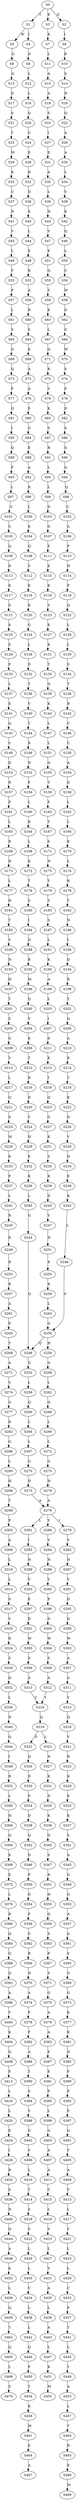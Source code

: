 strict digraph  {
	S0 -> S1 [ label = T ];
	S0 -> S2 [ label = D ];
	S0 -> S3 [ label = E ];
	S1 -> S4 [ label = I ];
	S1 -> S5 [ label = W ];
	S2 -> S6 [ label = I ];
	S3 -> S7 [ label = K ];
	S4 -> S8 [ label = N ];
	S5 -> S9 [ label = G ];
	S6 -> S10 [ label = R ];
	S7 -> S11 [ label = L ];
	S8 -> S12 [ label = L ];
	S9 -> S13 [ label = G ];
	S10 -> S14 [ label = S ];
	S11 -> S15 [ label = A ];
	S12 -> S16 [ label = L ];
	S13 -> S17 [ label = D ];
	S14 -> S18 [ label = N ];
	S15 -> S19 [ label = A ];
	S16 -> S20 [ label = Q ];
	S17 -> S21 [ label = S ];
	S18 -> S22 [ label = Q ];
	S19 -> S23 [ label = S ];
	S20 -> S24 [ label = G ];
	S21 -> S25 [ label = T ];
	S22 -> S26 [ label = A ];
	S23 -> S27 [ label = I ];
	S24 -> S28 [ label = E ];
	S25 -> S29 [ label = M ];
	S26 -> S30 [ label = A ];
	S27 -> S31 [ label = E ];
	S28 -> S32 [ label = R ];
	S29 -> S33 [ label = K ];
	S30 -> S34 [ label = L ];
	S31 -> S35 [ label = A ];
	S32 -> S36 [ label = D ];
	S33 -> S37 [ label = C ];
	S34 -> S38 [ label = V ];
	S35 -> S39 [ label = L ];
	S36 -> S40 [ label = E ];
	S37 -> S41 [ label = N ];
	S38 -> S42 [ label = K ];
	S39 -> S43 [ label = H ];
	S40 -> S44 [ label = L ];
	S41 -> S45 [ label = V ];
	S42 -> S46 [ label = Q ];
	S43 -> S47 [ label = V ];
	S44 -> S48 [ label = E ];
	S45 -> S49 [ label = L ];
	S46 -> S50 [ label = L ];
	S47 -> S51 [ label = E ];
	S48 -> S52 [ label = R ];
	S49 -> S53 [ label = F ];
	S50 -> S54 [ label = C ];
	S51 -> S55 [ label = Q ];
	S52 -> S56 [ label = A ];
	S53 -> S57 [ label = P ];
	S54 -> S58 [ label = W ];
	S55 -> S59 [ label = S ];
	S56 -> S60 [ label = R ];
	S57 -> S61 [ label = L ];
	S58 -> S62 [ label = G ];
	S59 -> S63 [ label = E ];
	S60 -> S64 [ label = S ];
	S61 -> S65 [ label = S ];
	S62 -> S66 [ label = G ];
	S63 -> S67 [ label = L ];
	S64 -> S68 [ label = K ];
	S65 -> S69 [ label = G ];
	S66 -> S70 [ label = W ];
	S67 -> S71 [ label = Q ];
	S68 -> S72 [ label = A ];
	S69 -> S73 [ label = Q ];
	S70 -> S74 [ label = S ];
	S71 -> S75 [ label = R ];
	S72 -> S76 [ label = A ];
	S73 -> S77 [ label = P ];
	S74 -> S78 [ label = P ];
	S75 -> S79 [ label = V ];
	S76 -> S80 [ label = E ];
	S77 -> S81 [ label = Q ];
	S78 -> S82 [ label = D ];
	S79 -> S83 [ label = K ];
	S80 -> S84 [ label = G ];
	S81 -> S85 [ label = I ];
	S82 -> S86 [ label = S ];
	S83 -> S87 [ label = S ];
	S84 -> S88 [ label = E ];
	S85 -> S89 [ label = Q ];
	S86 -> S90 [ label = G ];
	S87 -> S91 [ label = R ];
	S88 -> S92 [ label = A ];
	S89 -> S93 [ label = F ];
	S90 -> S94 [ label = G ];
	S91 -> S95 [ label = L ];
	S92 -> S96 [ label = R ];
	S93 -> S97 [ label = L ];
	S94 -> S98 [ label = Q ];
	S95 -> S99 [ label = L ];
	S96 -> S100 [ label = L ];
	S97 -> S101 [ label = G ];
	S98 -> S102 [ label = C ];
	S99 -> S103 [ label = D ];
	S100 -> S104 [ label = K ];
	S101 -> S105 [ label = S ];
	S102 -> S106 [ label = A ];
	S103 -> S107 [ label = G ];
	S104 -> S108 [ label = Q ];
	S105 -> S109 [ label = Q ];
	S106 -> S110 [ label = P ];
	S107 -> S111 [ label = E ];
	S108 -> S112 [ label = S ];
	S109 -> S113 [ label = R ];
	S110 -> S114 [ label = H ];
	S111 -> S115 [ label = E ];
	S112 -> S116 [ label = E ];
	S113 -> S117 [ label = E ];
	S114 -> S118 [ label = P ];
	S115 -> S119 [ label = K ];
	S116 -> S120 [ label = K ];
	S117 -> S121 [ label = G ];
	S118 -> S122 [ label = Q ];
	S119 -> S123 [ label = V ];
	S120 -> S124 [ label = G ];
	S121 -> S125 [ label = E ];
	S122 -> S126 [ label = L ];
	S123 -> S127 [ label = E ];
	S124 -> S128 [ label = L ];
	S125 -> S129 [ label = E ];
	S126 -> S130 [ label = L ];
	S127 -> S131 [ label = K ];
	S128 -> S132 [ label = D ];
	S129 -> S133 [ label = F ];
	S130 -> S134 [ label = S ];
	S131 -> S135 [ label = T ];
	S132 -> S136 [ label = T ];
	S133 -> S137 [ label = L ];
	S134 -> S138 [ label = T ];
	S135 -> S139 [ label = Q ];
	S136 -> S140 [ label = V ];
	S137 -> S141 [ label = E ];
	S138 -> S142 [ label = R ];
	S139 -> S143 [ label = K ];
	S140 -> S144 [ label = T ];
	S141 -> S145 [ label = Q ];
	S142 -> S146 [ label = C ];
	S143 -> S147 [ label = L ];
	S144 -> S148 [ label = R ];
	S145 -> S149 [ label = C ];
	S146 -> S150 [ label = C ];
	S147 -> S151 [ label = L ];
	S148 -> S152 [ label = N ];
	S149 -> S153 [ label = D ];
	S150 -> S154 [ label = A ];
	S151 -> S155 [ label = Q ];
	S152 -> S156 [ label = F ];
	S153 -> S157 [ label = R ];
	S154 -> S158 [ label = D ];
	S155 -> S159 [ label = T ];
	S156 -> S160 [ label = L ];
	S157 -> S161 [ label = P ];
	S158 -> S162 [ label = L ];
	S159 -> S163 [ label = F ];
	S160 -> S164 [ label = K ];
	S161 -> S165 [ label = L ];
	S162 -> S166 [ label = L ];
	S163 -> S167 [ label = T ];
	S164 -> S168 [ label = L ];
	S165 -> S169 [ label = R ];
	S166 -> S170 [ label = K ];
	S167 -> S171 [ label = S ];
	S168 -> S172 [ label = K ];
	S169 -> S173 [ label = H ];
	S170 -> S174 [ label = L ];
	S171 -> S175 [ label = N ];
	S172 -> S176 [ label = T ];
	S173 -> S177 [ label = L ];
	S174 -> S178 [ label = R ];
	S175 -> S179 [ label = Y ];
	S176 -> S180 [ label = S ];
	S177 -> S181 [ label = H ];
	S178 -> S182 [ label = T ];
	S179 -> S183 [ label = S ];
	S180 -> S184 [ label = I ];
	S181 -> S185 [ label = T ];
	S182 -> S186 [ label = N ];
	S183 -> S187 [ label = S ];
	S184 -> S188 [ label = D ];
	S185 -> S189 [ label = V ];
	S186 -> S190 [ label = I ];
	S187 -> S191 [ label = L ];
	S188 -> S192 [ label = R ];
	S189 -> S193 [ label = N ];
	S190 -> S194 [ label = D ];
	S191 -> S195 [ label = K ];
	S192 -> S196 [ label = M ];
	S193 -> S197 [ label = H ];
	S194 -> S198 [ label = R ];
	S195 -> S199 [ label = A ];
	S196 -> S200 [ label = Q ];
	S197 -> S201 [ label = T ];
	S198 -> S202 [ label = T ];
	S199 -> S203 [ label = L ];
	S200 -> S204 [ label = V ];
	S201 -> S205 [ label = S ];
	S202 -> S206 [ label = Q ];
	S203 -> S207 [ label = I ];
	S204 -> S208 [ label = K ];
	S205 -> S209 [ label = G ];
	S206 -> S210 [ label = A ];
	S207 -> S211 [ label = D ];
	S208 -> S212 [ label = T ];
	S209 -> S213 [ label = V ];
	S210 -> S214 [ label = K ];
	S211 -> S215 [ label = K ];
	S212 -> S216 [ label = R ];
	S213 -> S217 [ label = L ];
	S214 -> S218 [ label = T ];
	S215 -> S219 [ label = I ];
	S216 -> S220 [ label = D ];
	S217 -> S221 [ label = Q ];
	S218 -> S222 [ label = K ];
	S219 -> S223 [ label = Q ];
	S220 -> S224 [ label = V ];
	S221 -> S225 [ label = S ];
	S222 -> S226 [ label = D ];
	S223 -> S227 [ label = G ];
	S224 -> S228 [ label = H ];
	S225 -> S229 [ label = M ];
	S226 -> S230 [ label = V ];
	S227 -> S231 [ label = K ];
	S228 -> S232 [ label = E ];
	S229 -> S233 [ label = K ];
	S230 -> S234 [ label = H ];
	S231 -> S235 [ label = S ];
	S232 -> S236 [ label = K ];
	S233 -> S237 [ label = P ];
	S234 -> S238 [ label = E ];
	S235 -> S239 [ label = K ];
	S236 -> S240 [ label = L ];
	S237 -> S241 [ label = L ];
	S238 -> S242 [ label = K ];
	S239 -> S243 [ label = D ];
	S240 -> S244 [ label = G ];
	S241 -> S245 [ label = R ];
	S242 -> S246 [ label = L ];
	S243 -> S247 [ label = V ];
	S244 -> S248 [ label = Q ];
	S245 -> S249 [ label = K ];
	S246 -> S250 [ label = G ];
	S247 -> S251 [ label = H ];
	S248 -> S252 [ label = G ];
	S249 -> S253 [ label = R ];
	S250 -> S248 [ label = Q ];
	S250 -> S254 [ label = H ];
	S251 -> S255 [ label = E ];
	S252 -> S256 [ label = L ];
	S253 -> S257 [ label = R ];
	S254 -> S258 [ label = G ];
	S255 -> S259 [ label = K ];
	S256 -> S260 [ label = Q ];
	S257 -> S261 [ label = A ];
	S258 -> S262 [ label = L ];
	S259 -> S263 [ label = L ];
	S260 -> S264 [ label = L ];
	S261 -> S265 [ label = P ];
	S262 -> S266 [ label = Q ];
	S263 -> S250 [ label = G ];
	S264 -> S267 [ label = L ];
	S265 -> S268 [ label = T ];
	S266 -> S269 [ label = L ];
	S267 -> S270 [ label = G ];
	S268 -> S271 [ label = A ];
	S269 -> S272 [ label = L ];
	S270 -> S273 [ label = H ];
	S271 -> S274 [ label = V ];
	S272 -> S275 [ label = G ];
	S273 -> S276 [ label = A ];
	S274 -> S277 [ label = G ];
	S275 -> S278 [ label = H ];
	S276 -> S279 [ label = I ];
	S276 -> S280 [ label = V ];
	S276 -> S281 [ label = L ];
	S277 -> S282 [ label = R ];
	S278 -> S276 [ label = A ];
	S279 -> S283 [ label = V ];
	S280 -> S284 [ label = V ];
	S281 -> S285 [ label = I ];
	S282 -> S286 [ label = G ];
	S283 -> S287 [ label = N ];
	S284 -> S288 [ label = N ];
	S285 -> S289 [ label = N ];
	S286 -> S290 [ label = L ];
	S287 -> S291 [ label = V ];
	S288 -> S292 [ label = V ];
	S289 -> S293 [ label = V ];
	S290 -> S294 [ label = H ];
	S291 -> S295 [ label = D ];
	S292 -> S296 [ label = E ];
	S293 -> S297 [ label = E ];
	S294 -> S298 [ label = T ];
	S295 -> S299 [ label = D ];
	S296 -> S300 [ label = D ];
	S297 -> S301 [ label = D ];
	S298 -> S302 [ label = P ];
	S299 -> S303 [ label = W ];
	S300 -> S304 [ label = W ];
	S301 -> S305 [ label = W ];
	S302 -> S306 [ label = A ];
	S303 -> S307 [ label = A ];
	S304 -> S308 [ label = S ];
	S305 -> S309 [ label = S ];
	S306 -> S310 [ label = L ];
	S307 -> S311 [ label = A ];
	S308 -> S312 [ label = A ];
	S309 -> S313 [ label = A ];
	S310 -> S314 [ label = L ];
	S311 -> S315 [ label = Y ];
	S312 -> S316 [ label = Y ];
	S313 -> S316 [ label = Y ];
	S314 -> S317 [ label = G ];
	S315 -> S318 [ label = Q ];
	S316 -> S319 [ label = Q ];
	S317 -> S320 [ label = V ];
	S318 -> S321 [ label = V ];
	S319 -> S322 [ label = D ];
	S319 -> S323 [ label = L ];
	S320 -> S324 [ label = R ];
	S321 -> S325 [ label = R ];
	S322 -> S326 [ label = Q ];
	S323 -> S327 [ label = N ];
	S324 -> S328 [ label = S ];
	S325 -> S329 [ label = K ];
	S326 -> S330 [ label = D ];
	S327 -> S331 [ label = K ];
	S328 -> S332 [ label = Q ];
	S329 -> S333 [ label = E ];
	S330 -> S334 [ label = P ];
	S331 -> S335 [ label = D ];
	S332 -> S336 [ label = L ];
	S333 -> S337 [ label = K ];
	S334 -> S338 [ label = D ];
	S335 -> S339 [ label = K ];
	S336 -> S340 [ label = N ];
	S337 -> S341 [ label = S ];
	S338 -> S342 [ label = Q ];
	S339 -> S343 [ label = G ];
	S340 -> S344 [ label = Q ];
	S341 -> S345 [ label = A ];
	S342 -> S346 [ label = D ];
	S343 -> S347 [ label = S ];
	S344 -> S348 [ label = I ];
	S345 -> S349 [ label = G ];
	S346 -> S350 [ label = P ];
	S347 -> S351 [ label = R ];
	S348 -> S352 [ label = R ];
	S349 -> S353 [ label = G ];
	S350 -> S354 [ label = D ];
	S351 -> S355 [ label = H ];
	S352 -> S356 [ label = L ];
	S353 -> S357 [ label = A ];
	S354 -> S358 [ label = P ];
	S355 -> S359 [ label = Q ];
	S356 -> S360 [ label = H ];
	S357 -> S361 [ label = A ];
	S358 -> S362 [ label = S ];
	S359 -> S363 [ label = S ];
	S360 -> S364 [ label = Q ];
	S361 -> S365 [ label = S ];
	S362 -> S366 [ label = R ];
	S363 -> S367 [ label = P ];
	S364 -> S368 [ label = K ];
	S365 -> S369 [ label = G ];
	S366 -> S370 [ label = H ];
	S367 -> S371 [ label = S ];
	S368 -> S372 [ label = E ];
	S369 -> S373 [ label = G ];
	S370 -> S374 [ label = A ];
	S371 -> S375 [ label = G ];
	S372 -> S376 [ label = L ];
	S373 -> S377 [ label = K ];
	S374 -> S378 [ label = P ];
	S375 -> S379 [ label = A ];
	S376 -> S380 [ label = R ];
	S377 -> S381 [ label = K ];
	S378 -> S382 [ label = F ];
	S379 -> S383 [ label = A ];
	S380 -> S384 [ label = Q ];
	S381 -> S385 [ label = D ];
	S382 -> S386 [ label = A ];
	S383 -> S387 [ label = E ];
	S384 -> S388 [ label = Q ];
	S385 -> S389 [ label = F ];
	S386 -> S390 [ label = T ];
	S387 -> S391 [ label = E ];
	S388 -> S392 [ label = Q ];
	S389 -> S393 [ label = P ];
	S390 -> S394 [ label = S ];
	S391 -> S395 [ label = P ];
	S392 -> S396 [ label = A ];
	S393 -> S397 [ label = F ];
	S394 -> S398 [ label = V ];
	S395 -> S399 [ label = L ];
	S396 -> S400 [ label = V ];
	S397 -> S401 [ label = G ];
	S398 -> S402 [ label = G ];
	S399 -> S403 [ label = G ];
	S400 -> S404 [ label = K ];
	S401 -> S405 [ label = T ];
	S402 -> S406 [ label = V ];
	S403 -> S407 [ label = A ];
	S404 -> S408 [ label = Q ];
	S405 -> S409 [ label = A ];
	S406 -> S410 [ label = L ];
	S407 -> S411 [ label = A ];
	S408 -> S412 [ label = F ];
	S409 -> S413 [ label = V ];
	S410 -> S414 [ label = T ];
	S411 -> S415 [ label = C ];
	S412 -> S416 [ label = L ];
	S413 -> S417 [ label = L ];
	S414 -> S418 [ label = S ];
	S415 -> S419 [ label = L ];
	S416 -> S420 [ label = L ];
	S417 -> S421 [ label = V ];
	S418 -> S422 [ label = S ];
	S419 -> S423 [ label = V ];
	S420 -> S424 [ label = E ];
	S421 -> S425 [ label = L ];
	S422 -> S426 [ label = L ];
	S423 -> S427 [ label = L ];
	S424 -> S428 [ label = I ];
	S425 -> S429 [ label = L ];
	S426 -> S430 [ label = L ];
	S427 -> S431 [ label = V ];
	S428 -> S432 [ label = R ];
	S429 -> S433 [ label = C ];
	S430 -> S434 [ label = V ];
	S431 -> S435 [ label = A ];
	S432 -> S436 [ label = S ];
	S433 -> S437 [ label = F ];
	S434 -> S438 [ label = L ];
	S435 -> S439 [ label = L ];
	S436 -> S440 [ label = N ];
	S437 -> S441 [ label = T ];
	S438 -> S442 [ label = L ];
	S439 -> S443 [ label = A ];
	S440 -> S444 [ label = Q ];
	S441 -> S445 [ label = L ];
	S442 -> S446 [ label = Q ];
	S443 -> S447 [ label = L ];
	S444 -> S448 [ label = A ];
	S445 -> S449 [ label = T ];
	S446 -> S450 [ label = P ];
	S447 -> S451 [ label = K ];
	S448 -> S452 [ label = K ];
	S449 -> S453 [ label = A ];
	S450 -> S454 [ label = T ];
	S451 -> S455 [ label = M ];
	S452 -> S456 [ label = L ];
	S453 -> S457 [ label = L ];
	S454 -> S458 [ label = K ];
	S456 -> S459 [ label = Q ];
	S457 -> S460 [ label = T ];
	S458 -> S461 [ label = M ];
	S459 -> S462 [ label = T ];
	S460 -> S463 [ label = R ];
	S461 -> S464 [ label = E ];
	S462 -> S465 [ label = Q ];
	S463 -> S466 [ label = K ];
	S464 -> S467 [ label = A ];
	S465 -> S468 [ label = L ];
	S466 -> S469 [ label = M ];
	S468 -> S470 [ label = S ];
}
